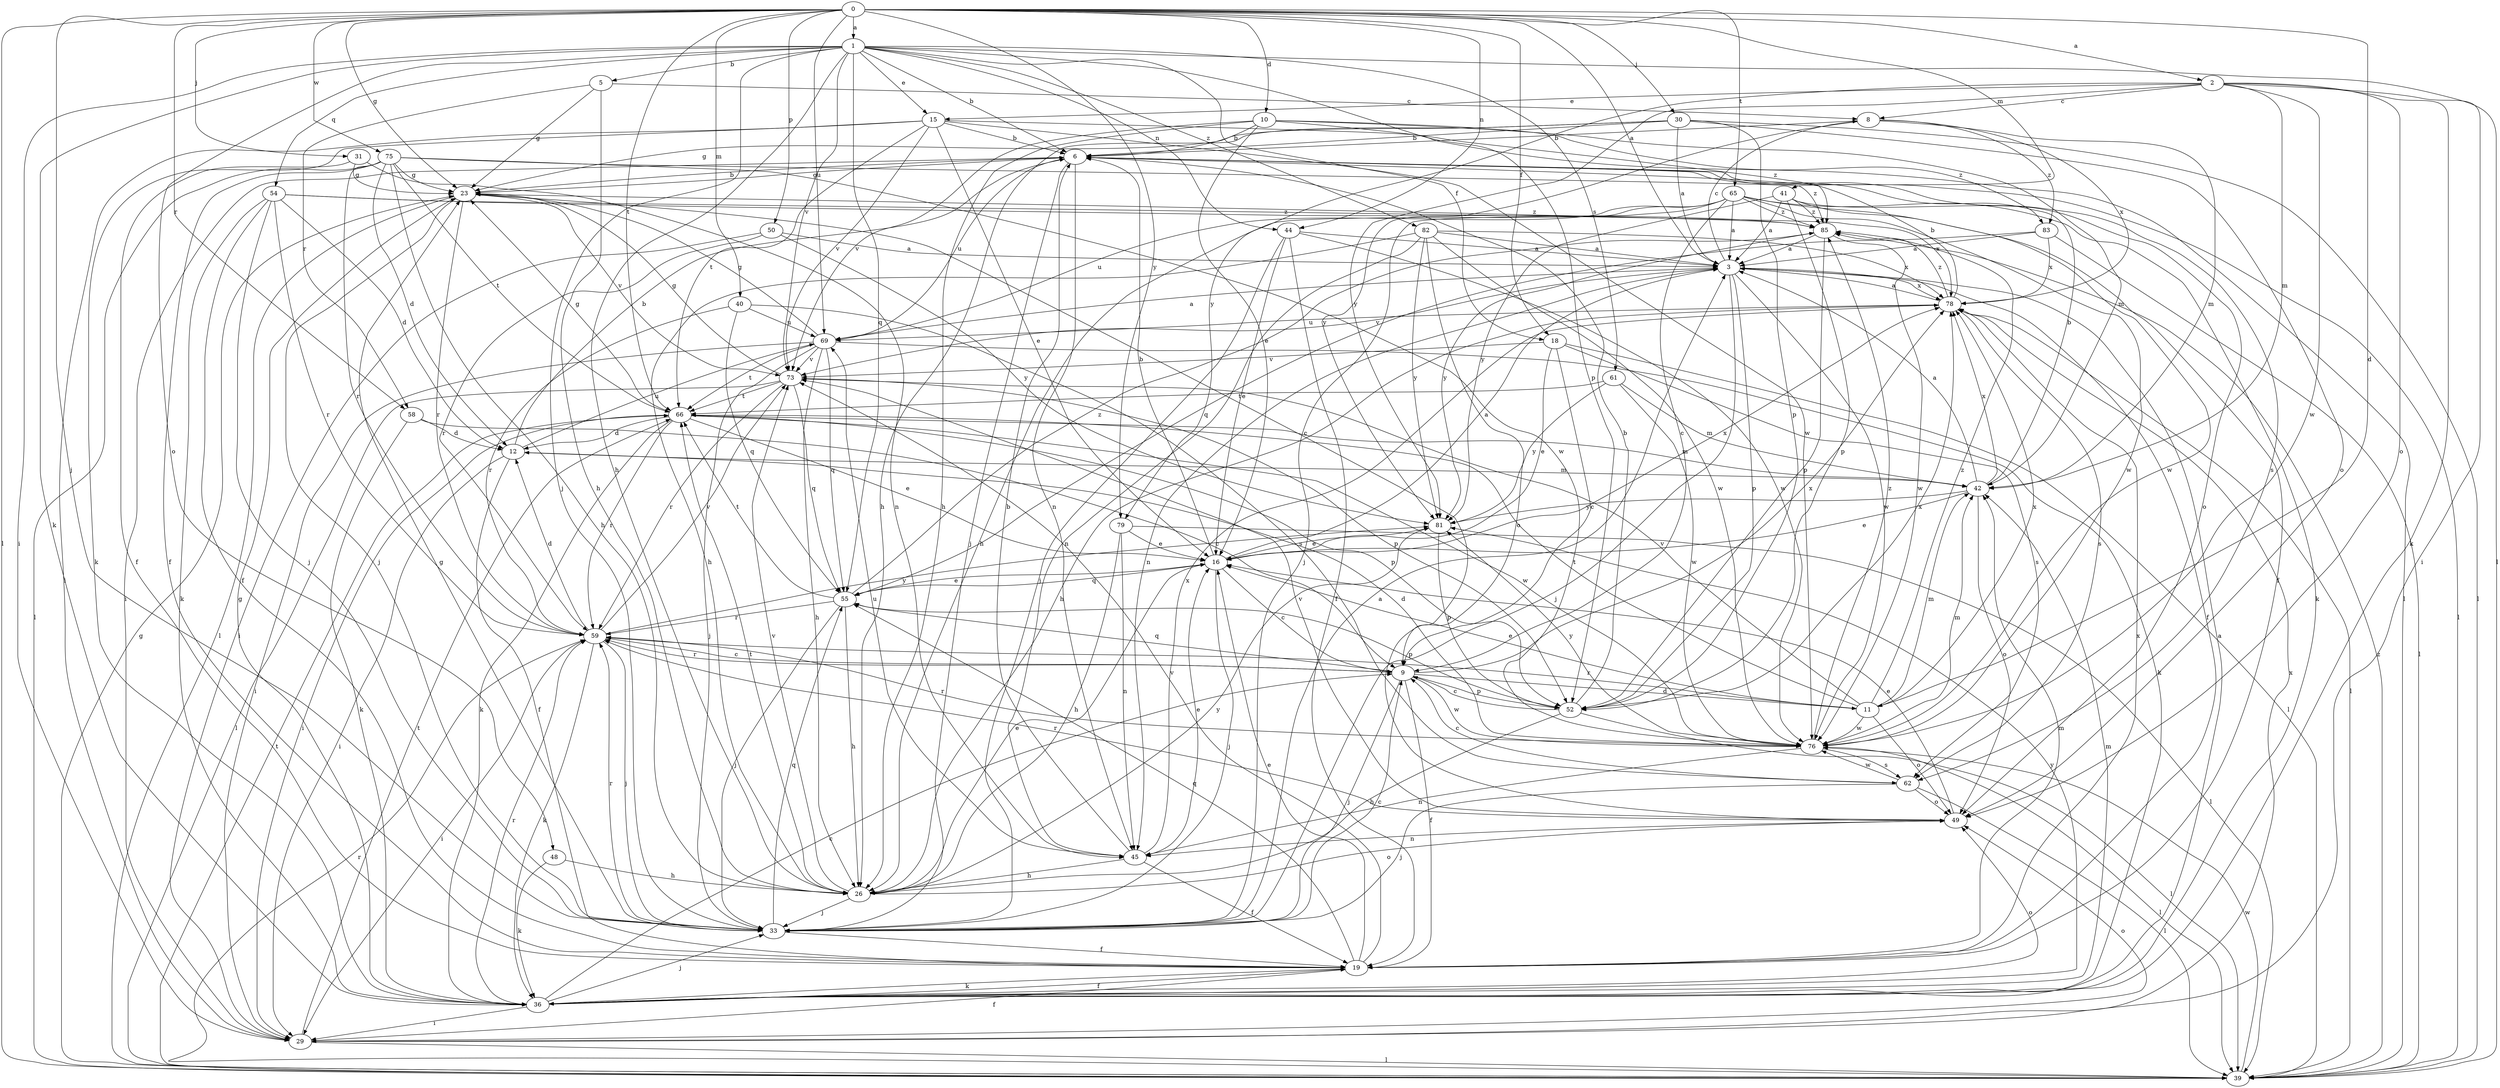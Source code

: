 strict digraph  {
0;
1;
2;
3;
5;
6;
8;
9;
10;
11;
12;
15;
16;
18;
19;
23;
26;
29;
30;
31;
33;
36;
39;
40;
41;
42;
44;
45;
48;
49;
50;
52;
54;
55;
58;
59;
61;
62;
65;
66;
69;
73;
75;
76;
78;
79;
81;
82;
83;
85;
0 -> 1  [label=a];
0 -> 2  [label=a];
0 -> 3  [label=a];
0 -> 10  [label=d];
0 -> 11  [label=d];
0 -> 18  [label=f];
0 -> 23  [label=g];
0 -> 30  [label=j];
0 -> 31  [label=j];
0 -> 33  [label=j];
0 -> 39  [label=l];
0 -> 40  [label=m];
0 -> 41  [label=m];
0 -> 44  [label=n];
0 -> 50  [label=p];
0 -> 58  [label=r];
0 -> 65  [label=t];
0 -> 66  [label=t];
0 -> 69  [label=u];
0 -> 75  [label=w];
0 -> 79  [label=y];
1 -> 5  [label=b];
1 -> 6  [label=b];
1 -> 15  [label=e];
1 -> 18  [label=f];
1 -> 26  [label=h];
1 -> 29  [label=i];
1 -> 33  [label=j];
1 -> 36  [label=k];
1 -> 39  [label=l];
1 -> 44  [label=n];
1 -> 48  [label=o];
1 -> 52  [label=p];
1 -> 54  [label=q];
1 -> 55  [label=q];
1 -> 61  [label=s];
1 -> 73  [label=v];
1 -> 82  [label=z];
2 -> 8  [label=c];
2 -> 15  [label=e];
2 -> 29  [label=i];
2 -> 36  [label=k];
2 -> 42  [label=m];
2 -> 49  [label=o];
2 -> 76  [label=w];
2 -> 79  [label=y];
2 -> 81  [label=y];
3 -> 8  [label=c];
3 -> 19  [label=f];
3 -> 33  [label=j];
3 -> 45  [label=n];
3 -> 52  [label=p];
3 -> 73  [label=v];
3 -> 76  [label=w];
3 -> 78  [label=x];
5 -> 8  [label=c];
5 -> 23  [label=g];
5 -> 26  [label=h];
5 -> 58  [label=r];
6 -> 23  [label=g];
6 -> 29  [label=i];
6 -> 33  [label=j];
6 -> 39  [label=l];
6 -> 45  [label=n];
6 -> 62  [label=s];
6 -> 69  [label=u];
8 -> 6  [label=b];
8 -> 42  [label=m];
8 -> 78  [label=x];
8 -> 81  [label=y];
8 -> 83  [label=z];
9 -> 11  [label=d];
9 -> 19  [label=f];
9 -> 33  [label=j];
9 -> 52  [label=p];
9 -> 55  [label=q];
9 -> 59  [label=r];
9 -> 76  [label=w];
9 -> 78  [label=x];
10 -> 6  [label=b];
10 -> 16  [label=e];
10 -> 26  [label=h];
10 -> 42  [label=m];
10 -> 73  [label=v];
10 -> 83  [label=z];
10 -> 85  [label=z];
11 -> 16  [label=e];
11 -> 42  [label=m];
11 -> 49  [label=o];
11 -> 59  [label=r];
11 -> 66  [label=t];
11 -> 73  [label=v];
11 -> 76  [label=w];
11 -> 78  [label=x];
11 -> 85  [label=z];
12 -> 6  [label=b];
12 -> 19  [label=f];
12 -> 29  [label=i];
12 -> 42  [label=m];
12 -> 69  [label=u];
15 -> 6  [label=b];
15 -> 16  [label=e];
15 -> 29  [label=i];
15 -> 36  [label=k];
15 -> 39  [label=l];
15 -> 66  [label=t];
15 -> 73  [label=v];
15 -> 76  [label=w];
16 -> 3  [label=a];
16 -> 6  [label=b];
16 -> 9  [label=c];
16 -> 33  [label=j];
16 -> 55  [label=q];
16 -> 78  [label=x];
18 -> 9  [label=c];
18 -> 16  [label=e];
18 -> 39  [label=l];
18 -> 62  [label=s];
18 -> 73  [label=v];
19 -> 16  [label=e];
19 -> 36  [label=k];
19 -> 42  [label=m];
19 -> 55  [label=q];
19 -> 73  [label=v];
19 -> 78  [label=x];
23 -> 6  [label=b];
23 -> 9  [label=c];
23 -> 33  [label=j];
23 -> 39  [label=l];
23 -> 59  [label=r];
23 -> 73  [label=v];
23 -> 85  [label=z];
26 -> 16  [label=e];
26 -> 33  [label=j];
26 -> 49  [label=o];
26 -> 66  [label=t];
26 -> 73  [label=v];
26 -> 81  [label=y];
29 -> 19  [label=f];
29 -> 39  [label=l];
29 -> 49  [label=o];
29 -> 66  [label=t];
29 -> 78  [label=x];
30 -> 3  [label=a];
30 -> 6  [label=b];
30 -> 23  [label=g];
30 -> 26  [label=h];
30 -> 39  [label=l];
30 -> 49  [label=o];
30 -> 52  [label=p];
31 -> 19  [label=f];
31 -> 23  [label=g];
31 -> 45  [label=n];
33 -> 3  [label=a];
33 -> 9  [label=c];
33 -> 19  [label=f];
33 -> 23  [label=g];
33 -> 55  [label=q];
33 -> 59  [label=r];
36 -> 3  [label=a];
36 -> 9  [label=c];
36 -> 19  [label=f];
36 -> 23  [label=g];
36 -> 29  [label=i];
36 -> 33  [label=j];
36 -> 42  [label=m];
36 -> 49  [label=o];
36 -> 59  [label=r];
36 -> 81  [label=y];
39 -> 23  [label=g];
39 -> 59  [label=r];
39 -> 66  [label=t];
39 -> 76  [label=w];
39 -> 85  [label=z];
40 -> 55  [label=q];
40 -> 59  [label=r];
40 -> 62  [label=s];
40 -> 69  [label=u];
41 -> 3  [label=a];
41 -> 49  [label=o];
41 -> 52  [label=p];
41 -> 76  [label=w];
41 -> 81  [label=y];
41 -> 85  [label=z];
42 -> 3  [label=a];
42 -> 6  [label=b];
42 -> 16  [label=e];
42 -> 49  [label=o];
42 -> 78  [label=x];
42 -> 81  [label=y];
44 -> 3  [label=a];
44 -> 16  [label=e];
44 -> 19  [label=f];
44 -> 33  [label=j];
44 -> 76  [label=w];
45 -> 6  [label=b];
45 -> 16  [label=e];
45 -> 19  [label=f];
45 -> 26  [label=h];
45 -> 69  [label=u];
45 -> 78  [label=x];
48 -> 26  [label=h];
48 -> 36  [label=k];
49 -> 16  [label=e];
49 -> 45  [label=n];
49 -> 59  [label=r];
49 -> 73  [label=v];
50 -> 3  [label=a];
50 -> 29  [label=i];
50 -> 59  [label=r];
50 -> 81  [label=y];
52 -> 6  [label=b];
52 -> 9  [label=c];
52 -> 26  [label=h];
52 -> 39  [label=l];
52 -> 78  [label=x];
54 -> 12  [label=d];
54 -> 19  [label=f];
54 -> 33  [label=j];
54 -> 36  [label=k];
54 -> 59  [label=r];
54 -> 78  [label=x];
54 -> 85  [label=z];
55 -> 16  [label=e];
55 -> 26  [label=h];
55 -> 33  [label=j];
55 -> 52  [label=p];
55 -> 59  [label=r];
55 -> 66  [label=t];
55 -> 85  [label=z];
58 -> 9  [label=c];
58 -> 12  [label=d];
58 -> 36  [label=k];
59 -> 9  [label=c];
59 -> 12  [label=d];
59 -> 29  [label=i];
59 -> 33  [label=j];
59 -> 36  [label=k];
59 -> 73  [label=v];
59 -> 81  [label=y];
61 -> 42  [label=m];
61 -> 66  [label=t];
61 -> 76  [label=w];
61 -> 81  [label=y];
62 -> 9  [label=c];
62 -> 33  [label=j];
62 -> 39  [label=l];
62 -> 49  [label=o];
62 -> 76  [label=w];
65 -> 3  [label=a];
65 -> 9  [label=c];
65 -> 19  [label=f];
65 -> 26  [label=h];
65 -> 33  [label=j];
65 -> 36  [label=k];
65 -> 69  [label=u];
65 -> 76  [label=w];
65 -> 85  [label=z];
66 -> 12  [label=d];
66 -> 16  [label=e];
66 -> 23  [label=g];
66 -> 29  [label=i];
66 -> 36  [label=k];
66 -> 42  [label=m];
66 -> 52  [label=p];
66 -> 59  [label=r];
66 -> 76  [label=w];
69 -> 3  [label=a];
69 -> 23  [label=g];
69 -> 26  [label=h];
69 -> 29  [label=i];
69 -> 33  [label=j];
69 -> 36  [label=k];
69 -> 55  [label=q];
69 -> 66  [label=t];
69 -> 73  [label=v];
73 -> 23  [label=g];
73 -> 39  [label=l];
73 -> 52  [label=p];
73 -> 55  [label=q];
73 -> 59  [label=r];
73 -> 66  [label=t];
75 -> 12  [label=d];
75 -> 19  [label=f];
75 -> 23  [label=g];
75 -> 26  [label=h];
75 -> 39  [label=l];
75 -> 59  [label=r];
75 -> 66  [label=t];
75 -> 76  [label=w];
75 -> 85  [label=z];
76 -> 12  [label=d];
76 -> 39  [label=l];
76 -> 42  [label=m];
76 -> 45  [label=n];
76 -> 59  [label=r];
76 -> 62  [label=s];
76 -> 81  [label=y];
76 -> 85  [label=z];
78 -> 3  [label=a];
78 -> 6  [label=b];
78 -> 26  [label=h];
78 -> 39  [label=l];
78 -> 62  [label=s];
78 -> 69  [label=u];
78 -> 85  [label=z];
79 -> 16  [label=e];
79 -> 26  [label=h];
79 -> 39  [label=l];
79 -> 45  [label=n];
81 -> 16  [label=e];
81 -> 52  [label=p];
82 -> 3  [label=a];
82 -> 26  [label=h];
82 -> 45  [label=n];
82 -> 49  [label=o];
82 -> 76  [label=w];
82 -> 78  [label=x];
82 -> 81  [label=y];
83 -> 3  [label=a];
83 -> 39  [label=l];
83 -> 55  [label=q];
83 -> 78  [label=x];
85 -> 3  [label=a];
85 -> 52  [label=p];
85 -> 76  [label=w];
85 -> 81  [label=y];
}
